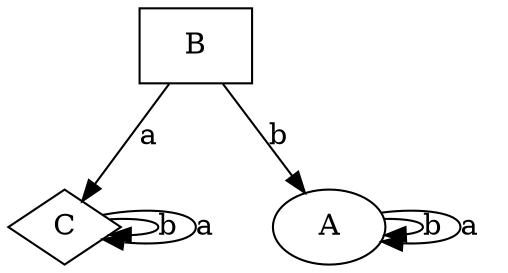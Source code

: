 digraph G {B [shape=box]C [shape=diamond]A -> A [label=b]A -> A [label=a]B -> C
[label=a]B -> A [label=b]C -> C [label=b]C -> C [label=a]}
